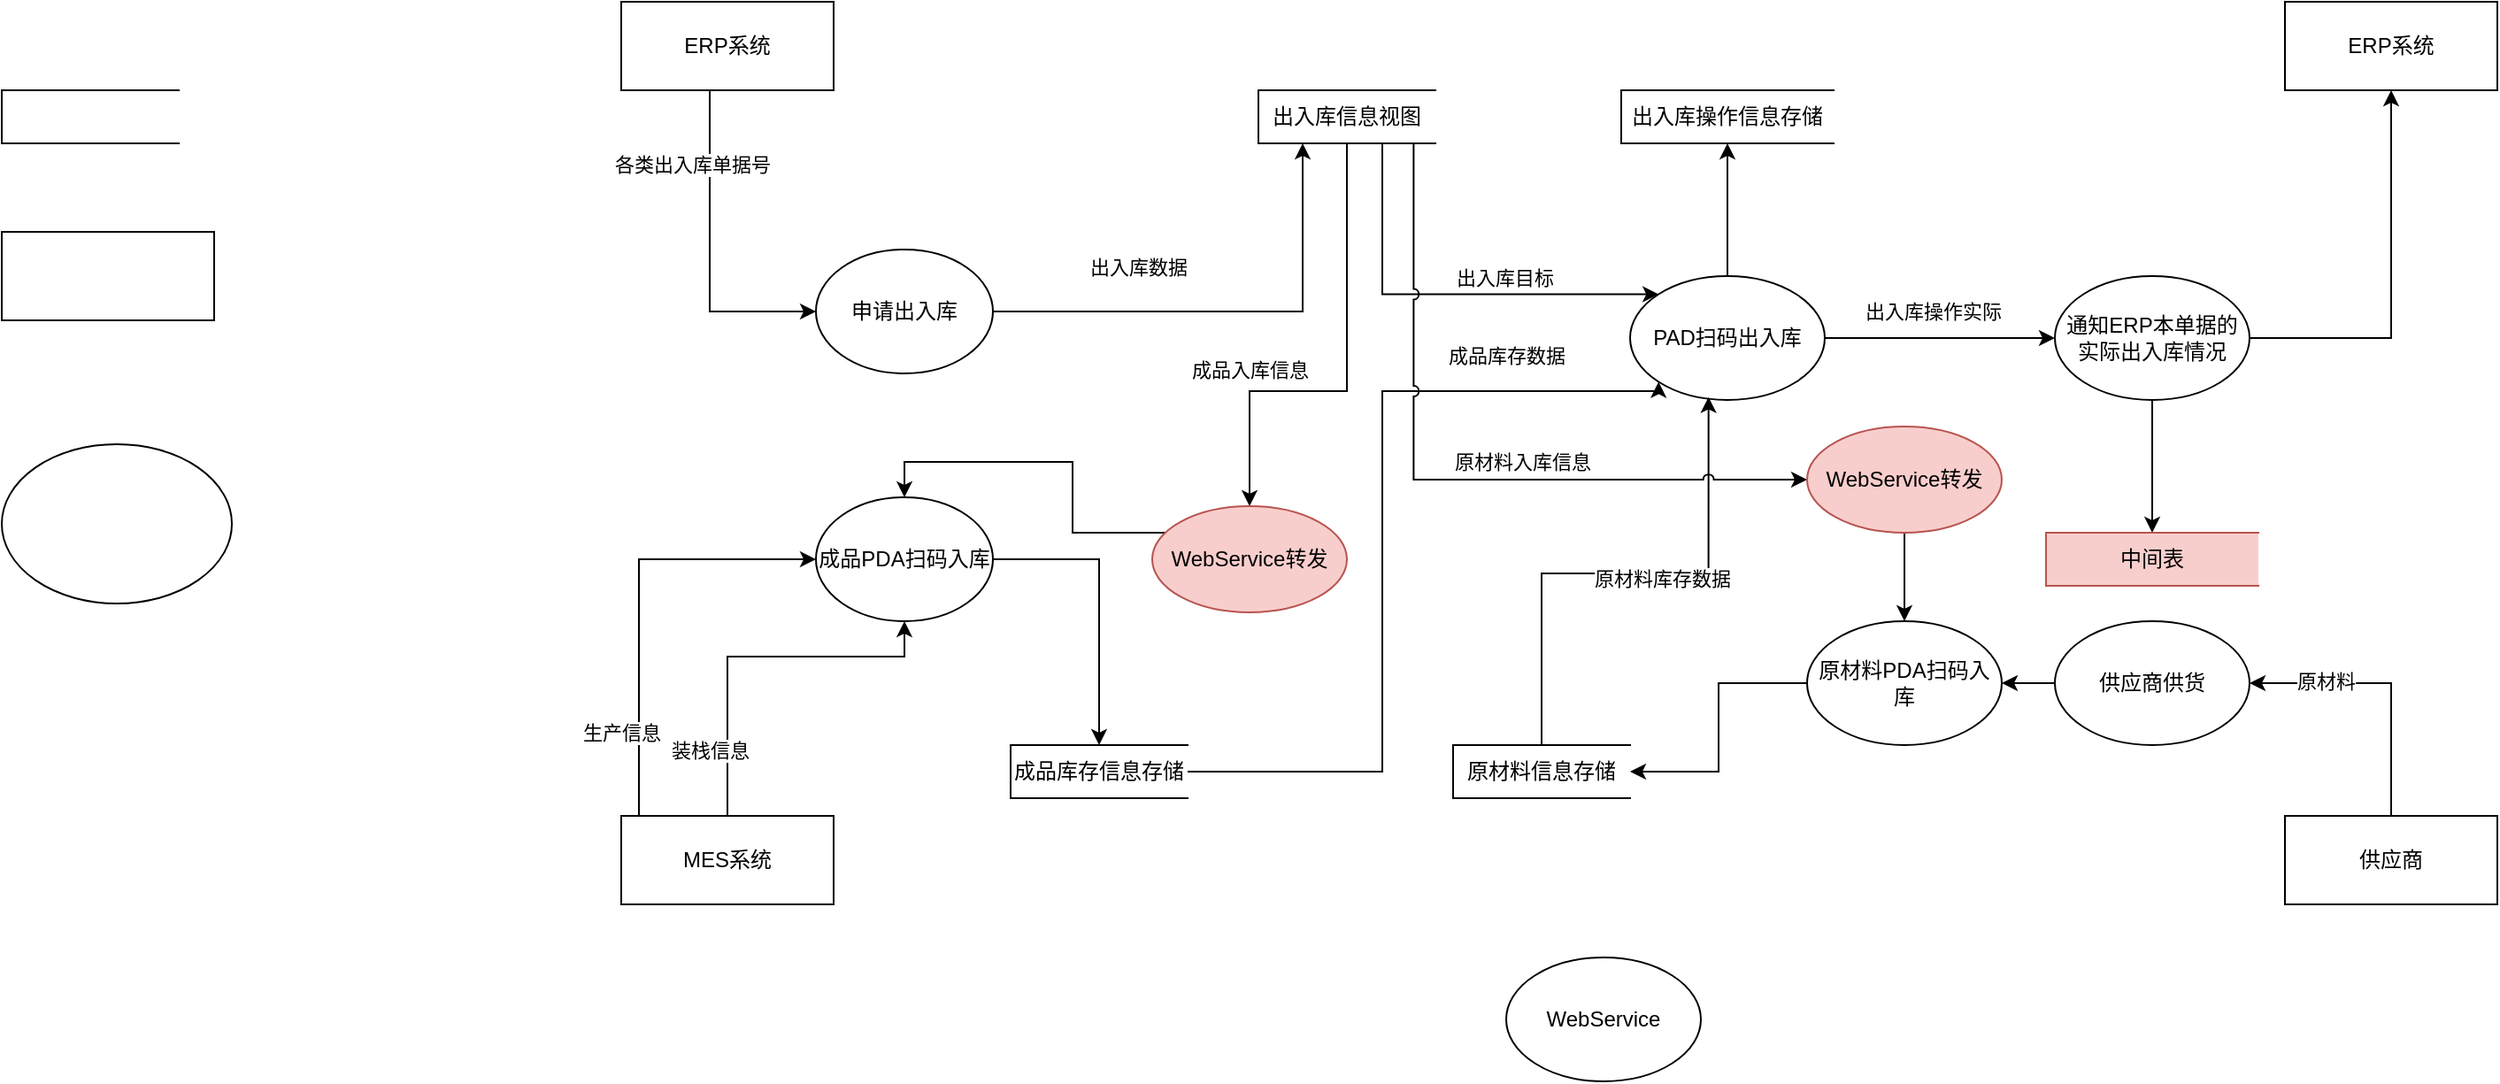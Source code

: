 <mxfile version="24.2.1" type="github">
  <diagram name="第 1 页" id="GwWL48kWU6Y4ENLvr92-">
    <mxGraphModel dx="1221" dy="662" grid="1" gridSize="10" guides="1" tooltips="1" connect="1" arrows="1" fold="1" page="1" pageScale="1" pageWidth="827" pageHeight="1169" math="0" shadow="0">
      <root>
        <mxCell id="0" />
        <mxCell id="1" parent="0" />
        <mxCell id="ZooSclxC4xJhElzUtcn8-1" value="" style="html=1;dashed=0;whiteSpace=wrap;shape=partialRectangle;right=0;" vertex="1" parent="1">
          <mxGeometry x="100" y="110" width="100" height="30" as="geometry" />
        </mxCell>
        <mxCell id="ZooSclxC4xJhElzUtcn8-3" value="" style="ellipse;whiteSpace=wrap;html=1;" vertex="1" parent="1">
          <mxGeometry x="100" y="310" width="130" height="90" as="geometry" />
        </mxCell>
        <mxCell id="ZooSclxC4xJhElzUtcn8-4" value="" style="rounded=0;whiteSpace=wrap;html=1;" vertex="1" parent="1">
          <mxGeometry x="100" y="190" width="120" height="50" as="geometry" />
        </mxCell>
        <mxCell id="ZooSclxC4xJhElzUtcn8-9" style="edgeStyle=orthogonalEdgeStyle;rounded=0;orthogonalLoop=1;jettySize=auto;html=1;entryX=0;entryY=0.5;entryDx=0;entryDy=0;" edge="1" parent="1" source="ZooSclxC4xJhElzUtcn8-5" target="ZooSclxC4xJhElzUtcn8-6">
          <mxGeometry relative="1" as="geometry">
            <Array as="points">
              <mxPoint x="500" y="235" />
            </Array>
          </mxGeometry>
        </mxCell>
        <mxCell id="ZooSclxC4xJhElzUtcn8-13" value="各类出入库单据号" style="edgeLabel;html=1;align=center;verticalAlign=middle;resizable=0;points=[];" vertex="1" connectable="0" parent="ZooSclxC4xJhElzUtcn8-9">
          <mxGeometry x="0.017" relative="1" as="geometry">
            <mxPoint x="-10" y="-52" as="offset" />
          </mxGeometry>
        </mxCell>
        <mxCell id="ZooSclxC4xJhElzUtcn8-5" value="ERP系统" style="rounded=0;whiteSpace=wrap;html=1;" vertex="1" parent="1">
          <mxGeometry x="450" y="60" width="120" height="50" as="geometry" />
        </mxCell>
        <mxCell id="ZooSclxC4xJhElzUtcn8-11" style="edgeStyle=orthogonalEdgeStyle;rounded=0;orthogonalLoop=1;jettySize=auto;html=1;entryX=0.25;entryY=1;entryDx=0;entryDy=0;" edge="1" parent="1" source="ZooSclxC4xJhElzUtcn8-6" target="ZooSclxC4xJhElzUtcn8-10">
          <mxGeometry relative="1" as="geometry">
            <Array as="points">
              <mxPoint x="835" y="235" />
            </Array>
          </mxGeometry>
        </mxCell>
        <mxCell id="ZooSclxC4xJhElzUtcn8-12" value="出入库数据" style="edgeLabel;html=1;align=center;verticalAlign=middle;resizable=0;points=[];" vertex="1" connectable="0" parent="ZooSclxC4xJhElzUtcn8-11">
          <mxGeometry x="-0.398" y="2" relative="1" as="geometry">
            <mxPoint y="-23" as="offset" />
          </mxGeometry>
        </mxCell>
        <mxCell id="ZooSclxC4xJhElzUtcn8-6" value="申请出入库" style="ellipse;whiteSpace=wrap;html=1;" vertex="1" parent="1">
          <mxGeometry x="560" y="200" width="100" height="70" as="geometry" />
        </mxCell>
        <mxCell id="ZooSclxC4xJhElzUtcn8-20" style="edgeStyle=orthogonalEdgeStyle;rounded=0;orthogonalLoop=1;jettySize=auto;html=1;entryX=0;entryY=0;entryDx=0;entryDy=0;" edge="1" parent="1" source="ZooSclxC4xJhElzUtcn8-10" target="ZooSclxC4xJhElzUtcn8-19">
          <mxGeometry relative="1" as="geometry">
            <Array as="points">
              <mxPoint x="880" y="225" />
            </Array>
          </mxGeometry>
        </mxCell>
        <mxCell id="ZooSclxC4xJhElzUtcn8-21" value="出入库目标" style="edgeLabel;html=1;align=center;verticalAlign=middle;resizable=0;points=[];" vertex="1" connectable="0" parent="ZooSclxC4xJhElzUtcn8-20">
          <mxGeometry x="0.108" y="2" relative="1" as="geometry">
            <mxPoint x="21" y="-8" as="offset" />
          </mxGeometry>
        </mxCell>
        <mxCell id="ZooSclxC4xJhElzUtcn8-60" style="edgeStyle=orthogonalEdgeStyle;rounded=0;orthogonalLoop=1;jettySize=auto;html=1;entryX=0.5;entryY=0;entryDx=0;entryDy=0;" edge="1" parent="1" source="ZooSclxC4xJhElzUtcn8-10" target="ZooSclxC4xJhElzUtcn8-68">
          <mxGeometry relative="1" as="geometry">
            <Array as="points">
              <mxPoint x="860" y="280" />
              <mxPoint x="805" y="280" />
            </Array>
          </mxGeometry>
        </mxCell>
        <mxCell id="ZooSclxC4xJhElzUtcn8-61" value="成品入库信息" style="edgeLabel;html=1;align=center;verticalAlign=middle;resizable=0;points=[];" vertex="1" connectable="0" parent="ZooSclxC4xJhElzUtcn8-60">
          <mxGeometry x="0.348" y="4" relative="1" as="geometry">
            <mxPoint x="-20" y="-16" as="offset" />
          </mxGeometry>
        </mxCell>
        <mxCell id="ZooSclxC4xJhElzUtcn8-10" value="出入库信息视图" style="html=1;dashed=0;whiteSpace=wrap;shape=partialRectangle;right=0;" vertex="1" parent="1">
          <mxGeometry x="810" y="110" width="100" height="30" as="geometry" />
        </mxCell>
        <mxCell id="ZooSclxC4xJhElzUtcn8-30" style="edgeStyle=orthogonalEdgeStyle;rounded=0;orthogonalLoop=1;jettySize=auto;html=1;entryX=0;entryY=0.5;entryDx=0;entryDy=0;" edge="1" parent="1" source="ZooSclxC4xJhElzUtcn8-14" target="ZooSclxC4xJhElzUtcn8-16">
          <mxGeometry relative="1" as="geometry">
            <Array as="points">
              <mxPoint x="460" y="375" />
            </Array>
          </mxGeometry>
        </mxCell>
        <mxCell id="ZooSclxC4xJhElzUtcn8-31" value="生产信息" style="edgeLabel;html=1;align=center;verticalAlign=middle;resizable=0;points=[];" vertex="1" connectable="0" parent="ZooSclxC4xJhElzUtcn8-30">
          <mxGeometry x="-0.067" relative="1" as="geometry">
            <mxPoint x="-10" y="67" as="offset" />
          </mxGeometry>
        </mxCell>
        <mxCell id="ZooSclxC4xJhElzUtcn8-32" style="edgeStyle=orthogonalEdgeStyle;rounded=0;orthogonalLoop=1;jettySize=auto;html=1;" edge="1" parent="1" source="ZooSclxC4xJhElzUtcn8-14" target="ZooSclxC4xJhElzUtcn8-16">
          <mxGeometry relative="1" as="geometry">
            <Array as="points">
              <mxPoint x="510" y="430" />
              <mxPoint x="610" y="430" />
            </Array>
          </mxGeometry>
        </mxCell>
        <mxCell id="ZooSclxC4xJhElzUtcn8-33" value="装栈信息" style="edgeLabel;html=1;align=center;verticalAlign=middle;resizable=0;points=[];" vertex="1" connectable="0" parent="ZooSclxC4xJhElzUtcn8-32">
          <mxGeometry x="-0.737" y="-2" relative="1" as="geometry">
            <mxPoint x="-12" y="-10" as="offset" />
          </mxGeometry>
        </mxCell>
        <mxCell id="ZooSclxC4xJhElzUtcn8-14" value="MES系统" style="rounded=0;whiteSpace=wrap;html=1;" vertex="1" parent="1">
          <mxGeometry x="450" y="520" width="120" height="50" as="geometry" />
        </mxCell>
        <mxCell id="ZooSclxC4xJhElzUtcn8-34" style="edgeStyle=orthogonalEdgeStyle;rounded=0;orthogonalLoop=1;jettySize=auto;html=1;entryX=0.5;entryY=0;entryDx=0;entryDy=0;" edge="1" parent="1" source="ZooSclxC4xJhElzUtcn8-16" target="ZooSclxC4xJhElzUtcn8-29">
          <mxGeometry relative="1" as="geometry" />
        </mxCell>
        <mxCell id="ZooSclxC4xJhElzUtcn8-16" value="成品PDA扫码入库" style="ellipse;whiteSpace=wrap;html=1;" vertex="1" parent="1">
          <mxGeometry x="560" y="340" width="100" height="70" as="geometry" />
        </mxCell>
        <mxCell id="ZooSclxC4xJhElzUtcn8-42" style="edgeStyle=orthogonalEdgeStyle;rounded=0;orthogonalLoop=1;jettySize=auto;html=1;entryX=0.5;entryY=1;entryDx=0;entryDy=0;" edge="1" parent="1" source="ZooSclxC4xJhElzUtcn8-19" target="ZooSclxC4xJhElzUtcn8-36">
          <mxGeometry relative="1" as="geometry" />
        </mxCell>
        <mxCell id="ZooSclxC4xJhElzUtcn8-44" style="edgeStyle=orthogonalEdgeStyle;rounded=0;orthogonalLoop=1;jettySize=auto;html=1;" edge="1" parent="1" source="ZooSclxC4xJhElzUtcn8-19" target="ZooSclxC4xJhElzUtcn8-43">
          <mxGeometry relative="1" as="geometry" />
        </mxCell>
        <mxCell id="ZooSclxC4xJhElzUtcn8-47" value="出入库操作实际" style="edgeLabel;html=1;align=center;verticalAlign=middle;resizable=0;points=[];" vertex="1" connectable="0" parent="ZooSclxC4xJhElzUtcn8-44">
          <mxGeometry x="-0.333" y="3" relative="1" as="geometry">
            <mxPoint x="17" y="-12" as="offset" />
          </mxGeometry>
        </mxCell>
        <mxCell id="ZooSclxC4xJhElzUtcn8-19" value="PAD扫码出入库" style="ellipse;whiteSpace=wrap;html=1;" vertex="1" parent="1">
          <mxGeometry x="1020" y="215" width="110" height="70" as="geometry" />
        </mxCell>
        <mxCell id="ZooSclxC4xJhElzUtcn8-24" style="edgeStyle=orthogonalEdgeStyle;rounded=0;orthogonalLoop=1;jettySize=auto;html=1;entryX=0.403;entryY=0.976;entryDx=0;entryDy=0;entryPerimeter=0;" edge="1" parent="1" source="ZooSclxC4xJhElzUtcn8-23" target="ZooSclxC4xJhElzUtcn8-19">
          <mxGeometry relative="1" as="geometry">
            <Array as="points">
              <mxPoint x="970" y="383" />
              <mxPoint x="1064" y="383" />
            </Array>
          </mxGeometry>
        </mxCell>
        <mxCell id="ZooSclxC4xJhElzUtcn8-26" value="原材料库存数据" style="edgeLabel;html=1;align=center;verticalAlign=middle;resizable=0;points=[];" vertex="1" connectable="0" parent="ZooSclxC4xJhElzUtcn8-24">
          <mxGeometry x="0.13" y="-3" relative="1" as="geometry">
            <mxPoint as="offset" />
          </mxGeometry>
        </mxCell>
        <mxCell id="ZooSclxC4xJhElzUtcn8-23" value="原材料信息存储" style="html=1;dashed=0;whiteSpace=wrap;shape=partialRectangle;right=0;" vertex="1" parent="1">
          <mxGeometry x="920" y="480" width="100" height="30" as="geometry" />
        </mxCell>
        <mxCell id="ZooSclxC4xJhElzUtcn8-40" style="edgeStyle=orthogonalEdgeStyle;rounded=0;orthogonalLoop=1;jettySize=auto;html=1;entryX=0;entryY=1;entryDx=0;entryDy=0;" edge="1" parent="1" source="ZooSclxC4xJhElzUtcn8-29" target="ZooSclxC4xJhElzUtcn8-19">
          <mxGeometry relative="1" as="geometry">
            <Array as="points">
              <mxPoint x="880" y="495" />
              <mxPoint x="880" y="280" />
              <mxPoint x="1036" y="280" />
            </Array>
          </mxGeometry>
        </mxCell>
        <mxCell id="ZooSclxC4xJhElzUtcn8-41" value="成品库存数据" style="edgeLabel;html=1;align=center;verticalAlign=middle;resizable=0;points=[];" vertex="1" connectable="0" parent="ZooSclxC4xJhElzUtcn8-40">
          <mxGeometry x="-0.722" y="2" relative="1" as="geometry">
            <mxPoint x="112" y="-233" as="offset" />
          </mxGeometry>
        </mxCell>
        <mxCell id="ZooSclxC4xJhElzUtcn8-29" value="成品库存信息存储" style="html=1;dashed=0;whiteSpace=wrap;shape=partialRectangle;right=0;" vertex="1" parent="1">
          <mxGeometry x="670" y="480" width="100" height="30" as="geometry" />
        </mxCell>
        <mxCell id="ZooSclxC4xJhElzUtcn8-36" value="出入库操作信息存储" style="html=1;dashed=0;whiteSpace=wrap;shape=partialRectangle;right=0;" vertex="1" parent="1">
          <mxGeometry x="1015" y="110" width="120" height="30" as="geometry" />
        </mxCell>
        <mxCell id="ZooSclxC4xJhElzUtcn8-46" style="edgeStyle=orthogonalEdgeStyle;rounded=0;orthogonalLoop=1;jettySize=auto;html=1;" edge="1" parent="1" source="ZooSclxC4xJhElzUtcn8-43" target="ZooSclxC4xJhElzUtcn8-45">
          <mxGeometry relative="1" as="geometry" />
        </mxCell>
        <mxCell id="ZooSclxC4xJhElzUtcn8-49" style="edgeStyle=orthogonalEdgeStyle;rounded=0;orthogonalLoop=1;jettySize=auto;html=1;entryX=0.5;entryY=1;entryDx=0;entryDy=0;" edge="1" parent="1" source="ZooSclxC4xJhElzUtcn8-43" target="ZooSclxC4xJhElzUtcn8-48">
          <mxGeometry relative="1" as="geometry" />
        </mxCell>
        <mxCell id="ZooSclxC4xJhElzUtcn8-43" value="通知ERP本单据的实际出入库情况" style="ellipse;whiteSpace=wrap;html=1;" vertex="1" parent="1">
          <mxGeometry x="1260" y="215" width="110" height="70" as="geometry" />
        </mxCell>
        <mxCell id="ZooSclxC4xJhElzUtcn8-45" value="中间表" style="html=1;dashed=0;whiteSpace=wrap;shape=partialRectangle;right=0;fillColor=#f8cecc;strokeColor=#b85450;" vertex="1" parent="1">
          <mxGeometry x="1255" y="360" width="120" height="30" as="geometry" />
        </mxCell>
        <mxCell id="ZooSclxC4xJhElzUtcn8-48" value="ERP系统" style="rounded=0;whiteSpace=wrap;html=1;" vertex="1" parent="1">
          <mxGeometry x="1390" y="60" width="120" height="50" as="geometry" />
        </mxCell>
        <mxCell id="ZooSclxC4xJhElzUtcn8-53" style="edgeStyle=orthogonalEdgeStyle;rounded=0;orthogonalLoop=1;jettySize=auto;html=1;entryX=1;entryY=0.5;entryDx=0;entryDy=0;" edge="1" parent="1" source="ZooSclxC4xJhElzUtcn8-50" target="ZooSclxC4xJhElzUtcn8-51">
          <mxGeometry relative="1" as="geometry">
            <Array as="points">
              <mxPoint x="1450" y="445" />
            </Array>
          </mxGeometry>
        </mxCell>
        <mxCell id="ZooSclxC4xJhElzUtcn8-54" value="原材料" style="edgeLabel;html=1;align=center;verticalAlign=middle;resizable=0;points=[];" vertex="1" connectable="0" parent="ZooSclxC4xJhElzUtcn8-53">
          <mxGeometry x="0.45" y="-1" relative="1" as="geometry">
            <mxPoint as="offset" />
          </mxGeometry>
        </mxCell>
        <mxCell id="ZooSclxC4xJhElzUtcn8-50" value="供应商" style="rounded=0;whiteSpace=wrap;html=1;" vertex="1" parent="1">
          <mxGeometry x="1390" y="520" width="120" height="50" as="geometry" />
        </mxCell>
        <mxCell id="ZooSclxC4xJhElzUtcn8-57" style="edgeStyle=orthogonalEdgeStyle;rounded=0;orthogonalLoop=1;jettySize=auto;html=1;" edge="1" parent="1" source="ZooSclxC4xJhElzUtcn8-51" target="ZooSclxC4xJhElzUtcn8-56">
          <mxGeometry relative="1" as="geometry" />
        </mxCell>
        <mxCell id="ZooSclxC4xJhElzUtcn8-51" value="供应商供货" style="ellipse;whiteSpace=wrap;html=1;" vertex="1" parent="1">
          <mxGeometry x="1260" y="410" width="110" height="70" as="geometry" />
        </mxCell>
        <mxCell id="ZooSclxC4xJhElzUtcn8-58" style="edgeStyle=orthogonalEdgeStyle;rounded=0;orthogonalLoop=1;jettySize=auto;html=1;entryX=1;entryY=0.5;entryDx=0;entryDy=0;" edge="1" parent="1" source="ZooSclxC4xJhElzUtcn8-56" target="ZooSclxC4xJhElzUtcn8-23">
          <mxGeometry relative="1" as="geometry" />
        </mxCell>
        <mxCell id="ZooSclxC4xJhElzUtcn8-56" value="原材料PDA扫码入库" style="ellipse;whiteSpace=wrap;html=1;" vertex="1" parent="1">
          <mxGeometry x="1120" y="410" width="110" height="70" as="geometry" />
        </mxCell>
        <mxCell id="ZooSclxC4xJhElzUtcn8-59" value="WebService" style="ellipse;whiteSpace=wrap;html=1;" vertex="1" parent="1">
          <mxGeometry x="950" y="600" width="110" height="70" as="geometry" />
        </mxCell>
        <mxCell id="ZooSclxC4xJhElzUtcn8-64" value="" style="endArrow=classic;html=1;rounded=0;exitX=0.877;exitY=1;exitDx=0;exitDy=0;exitPerimeter=0;edgeStyle=orthogonalEdgeStyle;jumpStyle=arc;entryX=0;entryY=0.5;entryDx=0;entryDy=0;" edge="1" parent="1" source="ZooSclxC4xJhElzUtcn8-10" target="ZooSclxC4xJhElzUtcn8-65">
          <mxGeometry width="50" height="50" relative="1" as="geometry">
            <mxPoint x="990" y="200" as="sourcePoint" />
            <mxPoint x="1110" y="330" as="targetPoint" />
            <Array as="points">
              <mxPoint x="898" y="330" />
            </Array>
          </mxGeometry>
        </mxCell>
        <mxCell id="ZooSclxC4xJhElzUtcn8-67" value="原材料入库信息" style="edgeLabel;html=1;align=center;verticalAlign=middle;resizable=0;points=[];" vertex="1" connectable="0" parent="ZooSclxC4xJhElzUtcn8-64">
          <mxGeometry x="0.167" y="-1" relative="1" as="geometry">
            <mxPoint x="11" y="-11" as="offset" />
          </mxGeometry>
        </mxCell>
        <mxCell id="ZooSclxC4xJhElzUtcn8-66" style="edgeStyle=orthogonalEdgeStyle;rounded=0;orthogonalLoop=1;jettySize=auto;html=1;" edge="1" parent="1" source="ZooSclxC4xJhElzUtcn8-65" target="ZooSclxC4xJhElzUtcn8-56">
          <mxGeometry relative="1" as="geometry" />
        </mxCell>
        <mxCell id="ZooSclxC4xJhElzUtcn8-65" value="WebService转发" style="ellipse;whiteSpace=wrap;html=1;fillColor=#f8cecc;strokeColor=#b85450;" vertex="1" parent="1">
          <mxGeometry x="1120" y="300" width="110" height="60" as="geometry" />
        </mxCell>
        <mxCell id="ZooSclxC4xJhElzUtcn8-69" style="edgeStyle=orthogonalEdgeStyle;rounded=0;orthogonalLoop=1;jettySize=auto;html=1;entryX=0.5;entryY=0;entryDx=0;entryDy=0;" edge="1" parent="1" source="ZooSclxC4xJhElzUtcn8-68" target="ZooSclxC4xJhElzUtcn8-16">
          <mxGeometry relative="1" as="geometry">
            <Array as="points">
              <mxPoint x="705" y="360" />
              <mxPoint x="705" y="320" />
              <mxPoint x="610" y="320" />
            </Array>
          </mxGeometry>
        </mxCell>
        <mxCell id="ZooSclxC4xJhElzUtcn8-68" value="WebService转发" style="ellipse;whiteSpace=wrap;html=1;fillColor=#f8cecc;strokeColor=#b85450;" vertex="1" parent="1">
          <mxGeometry x="750" y="345" width="110" height="60" as="geometry" />
        </mxCell>
      </root>
    </mxGraphModel>
  </diagram>
</mxfile>
